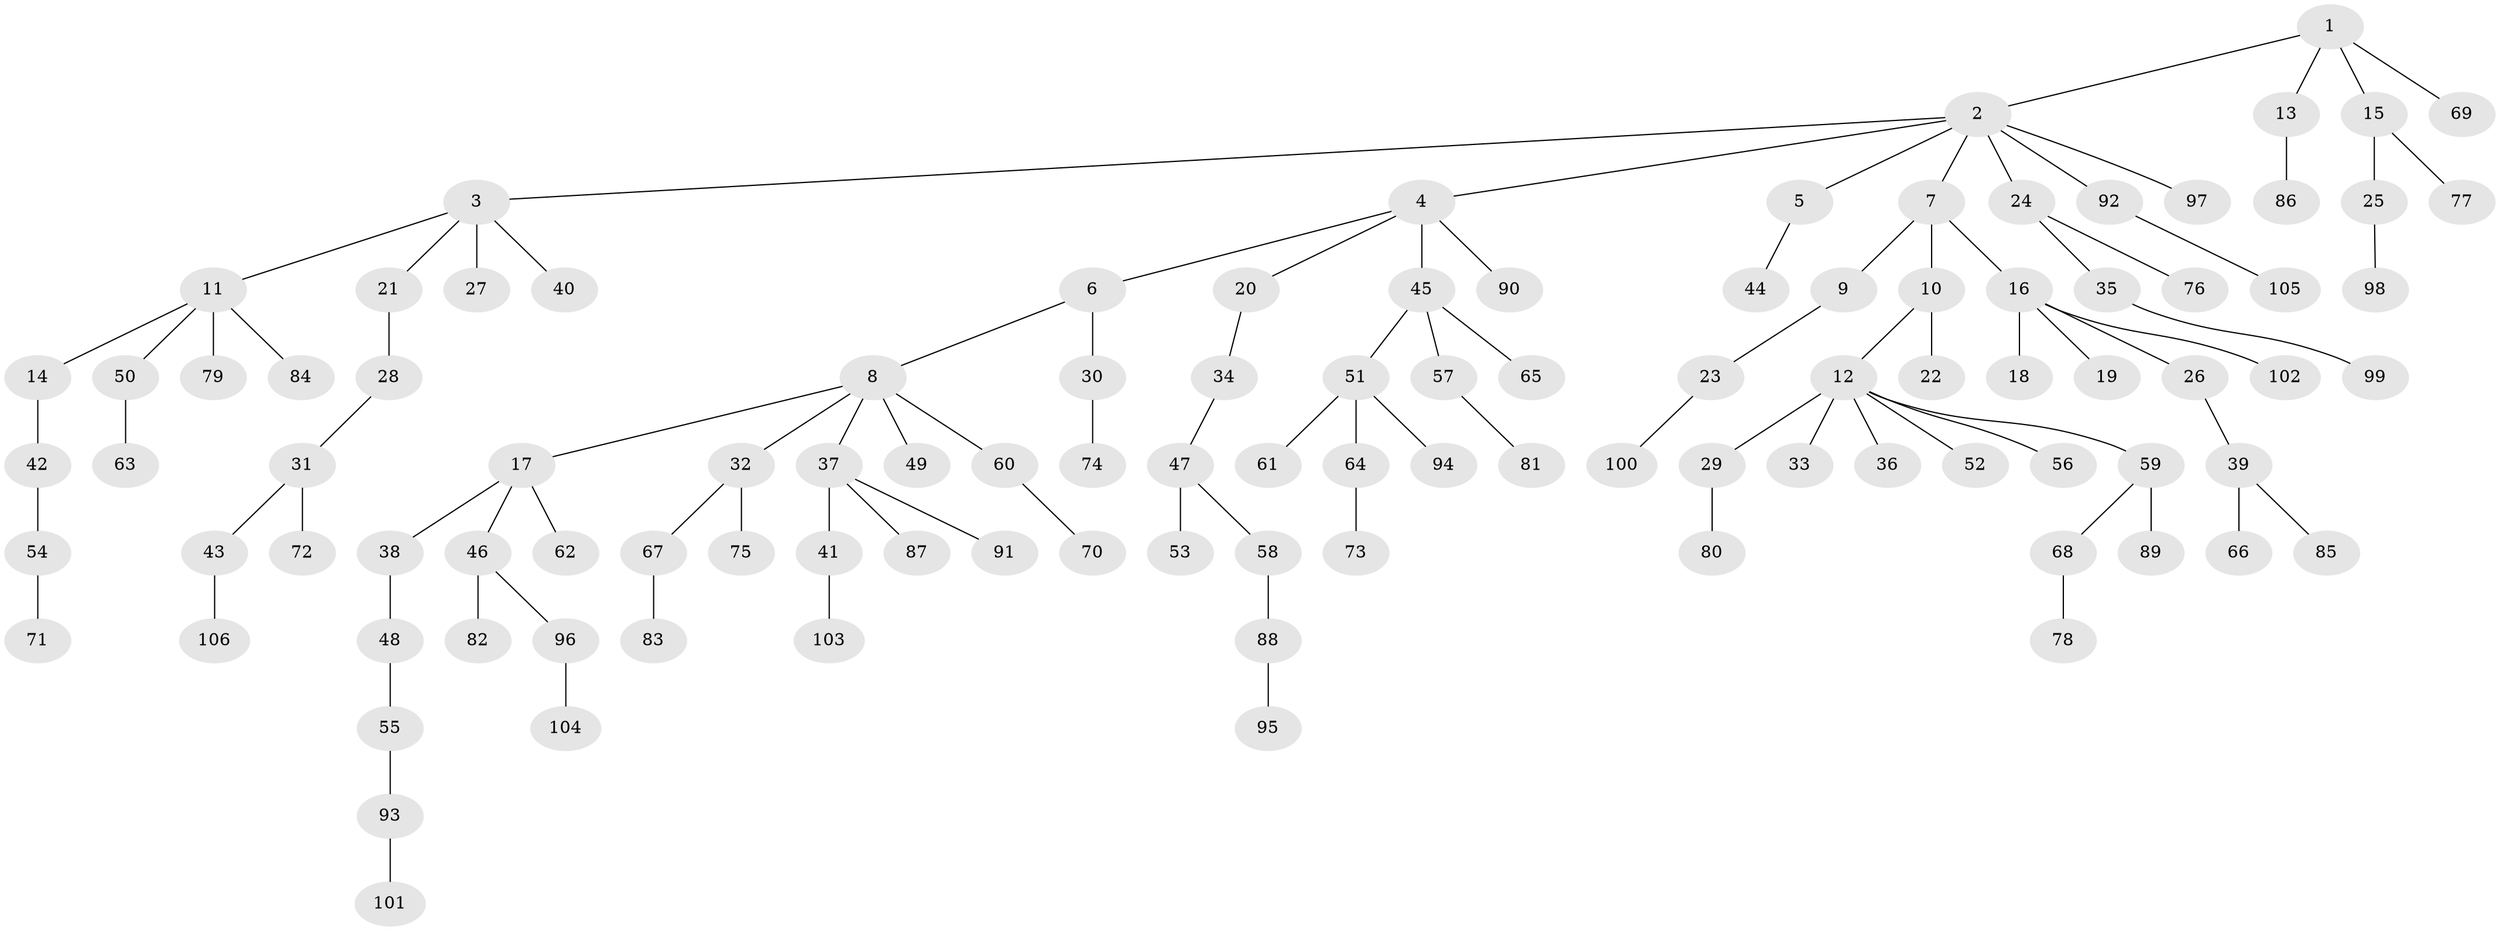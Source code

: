 // Generated by graph-tools (version 1.1) at 2025/15/03/09/25 04:15:39]
// undirected, 106 vertices, 105 edges
graph export_dot {
graph [start="1"]
  node [color=gray90,style=filled];
  1;
  2;
  3;
  4;
  5;
  6;
  7;
  8;
  9;
  10;
  11;
  12;
  13;
  14;
  15;
  16;
  17;
  18;
  19;
  20;
  21;
  22;
  23;
  24;
  25;
  26;
  27;
  28;
  29;
  30;
  31;
  32;
  33;
  34;
  35;
  36;
  37;
  38;
  39;
  40;
  41;
  42;
  43;
  44;
  45;
  46;
  47;
  48;
  49;
  50;
  51;
  52;
  53;
  54;
  55;
  56;
  57;
  58;
  59;
  60;
  61;
  62;
  63;
  64;
  65;
  66;
  67;
  68;
  69;
  70;
  71;
  72;
  73;
  74;
  75;
  76;
  77;
  78;
  79;
  80;
  81;
  82;
  83;
  84;
  85;
  86;
  87;
  88;
  89;
  90;
  91;
  92;
  93;
  94;
  95;
  96;
  97;
  98;
  99;
  100;
  101;
  102;
  103;
  104;
  105;
  106;
  1 -- 2;
  1 -- 13;
  1 -- 15;
  1 -- 69;
  2 -- 3;
  2 -- 4;
  2 -- 5;
  2 -- 7;
  2 -- 24;
  2 -- 92;
  2 -- 97;
  3 -- 11;
  3 -- 21;
  3 -- 27;
  3 -- 40;
  4 -- 6;
  4 -- 20;
  4 -- 45;
  4 -- 90;
  5 -- 44;
  6 -- 8;
  6 -- 30;
  7 -- 9;
  7 -- 10;
  7 -- 16;
  8 -- 17;
  8 -- 32;
  8 -- 37;
  8 -- 49;
  8 -- 60;
  9 -- 23;
  10 -- 12;
  10 -- 22;
  11 -- 14;
  11 -- 50;
  11 -- 79;
  11 -- 84;
  12 -- 29;
  12 -- 33;
  12 -- 36;
  12 -- 52;
  12 -- 56;
  12 -- 59;
  13 -- 86;
  14 -- 42;
  15 -- 25;
  15 -- 77;
  16 -- 18;
  16 -- 19;
  16 -- 26;
  16 -- 102;
  17 -- 38;
  17 -- 46;
  17 -- 62;
  20 -- 34;
  21 -- 28;
  23 -- 100;
  24 -- 35;
  24 -- 76;
  25 -- 98;
  26 -- 39;
  28 -- 31;
  29 -- 80;
  30 -- 74;
  31 -- 43;
  31 -- 72;
  32 -- 67;
  32 -- 75;
  34 -- 47;
  35 -- 99;
  37 -- 41;
  37 -- 87;
  37 -- 91;
  38 -- 48;
  39 -- 66;
  39 -- 85;
  41 -- 103;
  42 -- 54;
  43 -- 106;
  45 -- 51;
  45 -- 57;
  45 -- 65;
  46 -- 82;
  46 -- 96;
  47 -- 53;
  47 -- 58;
  48 -- 55;
  50 -- 63;
  51 -- 61;
  51 -- 64;
  51 -- 94;
  54 -- 71;
  55 -- 93;
  57 -- 81;
  58 -- 88;
  59 -- 68;
  59 -- 89;
  60 -- 70;
  64 -- 73;
  67 -- 83;
  68 -- 78;
  88 -- 95;
  92 -- 105;
  93 -- 101;
  96 -- 104;
}
